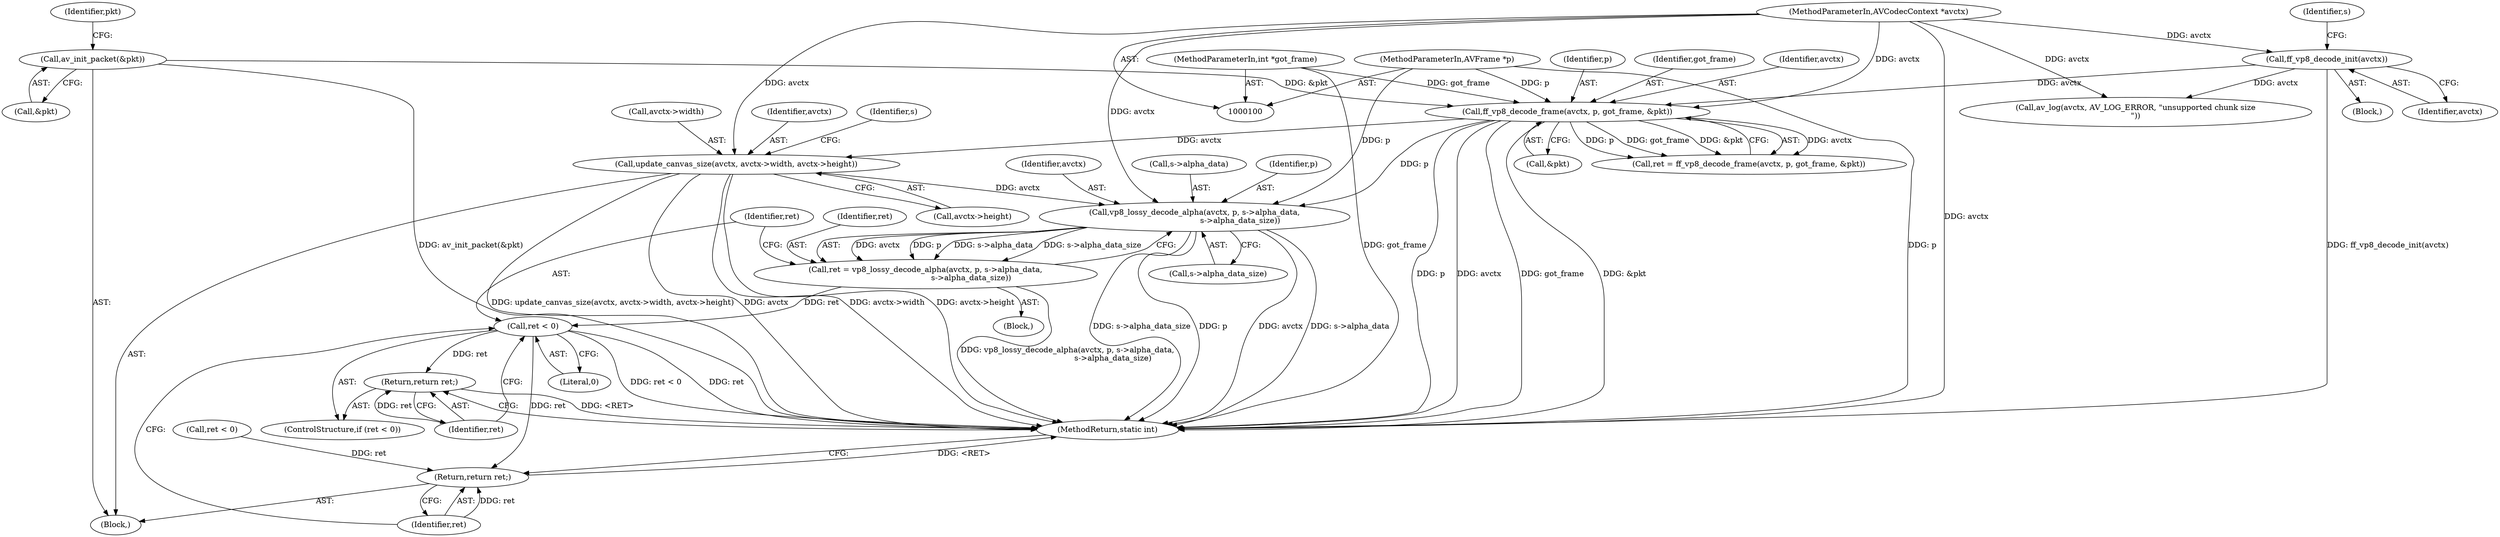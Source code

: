 digraph "0_FFmpeg_6b5d3fb26fb4be48e4966e4b1d97c2165538d4ef_0@pointer" {
"1000196" [label="(Call,vp8_lossy_decode_alpha(avctx, p, s->alpha_data,\n                                     s->alpha_data_size))"];
"1000181" [label="(Call,update_canvas_size(avctx, avctx->width, avctx->height))"];
"1000169" [label="(Call,ff_vp8_decode_frame(avctx, p, got_frame, &pkt))"];
"1000121" [label="(Call,ff_vp8_decode_init(avctx))"];
"1000101" [label="(MethodParameterIn,AVCodecContext *avctx)"];
"1000102" [label="(MethodParameterIn,AVFrame *p)"];
"1000103" [label="(MethodParameterIn,int *got_frame)"];
"1000154" [label="(Call,av_init_packet(&pkt))"];
"1000194" [label="(Call,ret = vp8_lossy_decode_alpha(avctx, p, s->alpha_data,\n                                     s->alpha_data_size))"];
"1000206" [label="(Call,ret < 0)"];
"1000209" [label="(Return,return ret;)"];
"1000211" [label="(Return,return ret;)"];
"1000208" [label="(Literal,0)"];
"1000210" [label="(Identifier,ret)"];
"1000181" [label="(Call,update_canvas_size(avctx, avctx->width, avctx->height))"];
"1000171" [label="(Identifier,p)"];
"1000197" [label="(Identifier,avctx)"];
"1000102" [label="(MethodParameterIn,AVFrame *p)"];
"1000213" [label="(MethodReturn,static int)"];
"1000191" [label="(Identifier,s)"];
"1000159" [label="(Identifier,pkt)"];
"1000183" [label="(Call,avctx->width)"];
"1000207" [label="(Identifier,ret)"];
"1000206" [label="(Call,ret < 0)"];
"1000186" [label="(Call,avctx->height)"];
"1000155" [label="(Call,&pkt)"];
"1000169" [label="(Call,ff_vp8_decode_frame(avctx, p, got_frame, &pkt))"];
"1000106" [label="(Block,)"];
"1000125" [label="(Identifier,s)"];
"1000205" [label="(ControlStructure,if (ret < 0))"];
"1000199" [label="(Call,s->alpha_data)"];
"1000202" [label="(Call,s->alpha_data_size)"];
"1000176" [label="(Call,ret < 0)"];
"1000172" [label="(Identifier,got_frame)"];
"1000101" [label="(MethodParameterIn,AVCodecContext *avctx)"];
"1000209" [label="(Return,return ret;)"];
"1000154" [label="(Call,av_init_packet(&pkt))"];
"1000122" [label="(Identifier,avctx)"];
"1000167" [label="(Call,ret = ff_vp8_decode_frame(avctx, p, got_frame, &pkt))"];
"1000170" [label="(Identifier,avctx)"];
"1000148" [label="(Call,av_log(avctx, AV_LOG_ERROR, \"unsupported chunk size\n\"))"];
"1000193" [label="(Block,)"];
"1000211" [label="(Return,return ret;)"];
"1000196" [label="(Call,vp8_lossy_decode_alpha(avctx, p, s->alpha_data,\n                                     s->alpha_data_size))"];
"1000212" [label="(Identifier,ret)"];
"1000173" [label="(Call,&pkt)"];
"1000103" [label="(MethodParameterIn,int *got_frame)"];
"1000195" [label="(Identifier,ret)"];
"1000121" [label="(Call,ff_vp8_decode_init(avctx))"];
"1000194" [label="(Call,ret = vp8_lossy_decode_alpha(avctx, p, s->alpha_data,\n                                     s->alpha_data_size))"];
"1000198" [label="(Identifier,p)"];
"1000182" [label="(Identifier,avctx)"];
"1000120" [label="(Block,)"];
"1000196" -> "1000194"  [label="AST: "];
"1000196" -> "1000202"  [label="CFG: "];
"1000197" -> "1000196"  [label="AST: "];
"1000198" -> "1000196"  [label="AST: "];
"1000199" -> "1000196"  [label="AST: "];
"1000202" -> "1000196"  [label="AST: "];
"1000194" -> "1000196"  [label="CFG: "];
"1000196" -> "1000213"  [label="DDG: avctx"];
"1000196" -> "1000213"  [label="DDG: s->alpha_data"];
"1000196" -> "1000213"  [label="DDG: s->alpha_data_size"];
"1000196" -> "1000213"  [label="DDG: p"];
"1000196" -> "1000194"  [label="DDG: avctx"];
"1000196" -> "1000194"  [label="DDG: p"];
"1000196" -> "1000194"  [label="DDG: s->alpha_data"];
"1000196" -> "1000194"  [label="DDG: s->alpha_data_size"];
"1000181" -> "1000196"  [label="DDG: avctx"];
"1000101" -> "1000196"  [label="DDG: avctx"];
"1000169" -> "1000196"  [label="DDG: p"];
"1000102" -> "1000196"  [label="DDG: p"];
"1000181" -> "1000106"  [label="AST: "];
"1000181" -> "1000186"  [label="CFG: "];
"1000182" -> "1000181"  [label="AST: "];
"1000183" -> "1000181"  [label="AST: "];
"1000186" -> "1000181"  [label="AST: "];
"1000191" -> "1000181"  [label="CFG: "];
"1000181" -> "1000213"  [label="DDG: avctx->height"];
"1000181" -> "1000213"  [label="DDG: update_canvas_size(avctx, avctx->width, avctx->height)"];
"1000181" -> "1000213"  [label="DDG: avctx"];
"1000181" -> "1000213"  [label="DDG: avctx->width"];
"1000169" -> "1000181"  [label="DDG: avctx"];
"1000101" -> "1000181"  [label="DDG: avctx"];
"1000169" -> "1000167"  [label="AST: "];
"1000169" -> "1000173"  [label="CFG: "];
"1000170" -> "1000169"  [label="AST: "];
"1000171" -> "1000169"  [label="AST: "];
"1000172" -> "1000169"  [label="AST: "];
"1000173" -> "1000169"  [label="AST: "];
"1000167" -> "1000169"  [label="CFG: "];
"1000169" -> "1000213"  [label="DDG: got_frame"];
"1000169" -> "1000213"  [label="DDG: &pkt"];
"1000169" -> "1000213"  [label="DDG: p"];
"1000169" -> "1000213"  [label="DDG: avctx"];
"1000169" -> "1000167"  [label="DDG: avctx"];
"1000169" -> "1000167"  [label="DDG: p"];
"1000169" -> "1000167"  [label="DDG: got_frame"];
"1000169" -> "1000167"  [label="DDG: &pkt"];
"1000121" -> "1000169"  [label="DDG: avctx"];
"1000101" -> "1000169"  [label="DDG: avctx"];
"1000102" -> "1000169"  [label="DDG: p"];
"1000103" -> "1000169"  [label="DDG: got_frame"];
"1000154" -> "1000169"  [label="DDG: &pkt"];
"1000121" -> "1000120"  [label="AST: "];
"1000121" -> "1000122"  [label="CFG: "];
"1000122" -> "1000121"  [label="AST: "];
"1000125" -> "1000121"  [label="CFG: "];
"1000121" -> "1000213"  [label="DDG: ff_vp8_decode_init(avctx)"];
"1000101" -> "1000121"  [label="DDG: avctx"];
"1000121" -> "1000148"  [label="DDG: avctx"];
"1000101" -> "1000100"  [label="AST: "];
"1000101" -> "1000213"  [label="DDG: avctx"];
"1000101" -> "1000148"  [label="DDG: avctx"];
"1000102" -> "1000100"  [label="AST: "];
"1000102" -> "1000213"  [label="DDG: p"];
"1000103" -> "1000100"  [label="AST: "];
"1000103" -> "1000213"  [label="DDG: got_frame"];
"1000154" -> "1000106"  [label="AST: "];
"1000154" -> "1000155"  [label="CFG: "];
"1000155" -> "1000154"  [label="AST: "];
"1000159" -> "1000154"  [label="CFG: "];
"1000154" -> "1000213"  [label="DDG: av_init_packet(&pkt)"];
"1000194" -> "1000193"  [label="AST: "];
"1000195" -> "1000194"  [label="AST: "];
"1000207" -> "1000194"  [label="CFG: "];
"1000194" -> "1000213"  [label="DDG: vp8_lossy_decode_alpha(avctx, p, s->alpha_data,\n                                     s->alpha_data_size)"];
"1000194" -> "1000206"  [label="DDG: ret"];
"1000206" -> "1000205"  [label="AST: "];
"1000206" -> "1000208"  [label="CFG: "];
"1000207" -> "1000206"  [label="AST: "];
"1000208" -> "1000206"  [label="AST: "];
"1000210" -> "1000206"  [label="CFG: "];
"1000212" -> "1000206"  [label="CFG: "];
"1000206" -> "1000213"  [label="DDG: ret"];
"1000206" -> "1000213"  [label="DDG: ret < 0"];
"1000206" -> "1000209"  [label="DDG: ret"];
"1000206" -> "1000211"  [label="DDG: ret"];
"1000209" -> "1000205"  [label="AST: "];
"1000209" -> "1000210"  [label="CFG: "];
"1000210" -> "1000209"  [label="AST: "];
"1000213" -> "1000209"  [label="CFG: "];
"1000209" -> "1000213"  [label="DDG: <RET>"];
"1000210" -> "1000209"  [label="DDG: ret"];
"1000211" -> "1000106"  [label="AST: "];
"1000211" -> "1000212"  [label="CFG: "];
"1000212" -> "1000211"  [label="AST: "];
"1000213" -> "1000211"  [label="CFG: "];
"1000211" -> "1000213"  [label="DDG: <RET>"];
"1000212" -> "1000211"  [label="DDG: ret"];
"1000176" -> "1000211"  [label="DDG: ret"];
}

